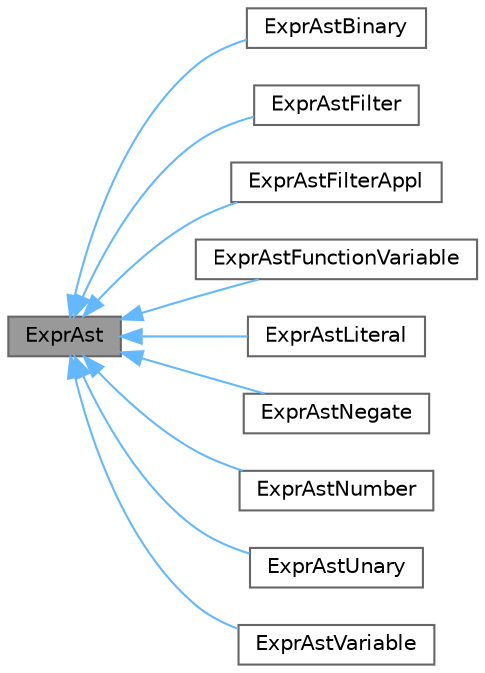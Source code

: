 digraph "ExprAst"
{
 // INTERACTIVE_SVG=YES
 // LATEX_PDF_SIZE
  bgcolor="transparent";
  edge [fontname=Helvetica,fontsize=10,labelfontname=Helvetica,labelfontsize=10];
  node [fontname=Helvetica,fontsize=10,shape=box,height=0.2,width=0.4];
  rankdir="LR";
  Node1 [id="Node000001",label="ExprAst",height=0.2,width=0.4,color="gray40", fillcolor="grey60", style="filled", fontcolor="black",tooltip="Base class for all nodes in the abstract syntax tree of an expression."];
  Node1 -> Node2 [id="edge1_Node000001_Node000002",dir="back",color="steelblue1",style="solid",tooltip=" "];
  Node2 [id="Node000002",label="ExprAstBinary",height=0.2,width=0.4,color="gray40", fillcolor="white", style="filled",URL="$dc/d11/class_expr_ast_binary.html",tooltip="Class representing a binary operator in the AST."];
  Node1 -> Node3 [id="edge2_Node000001_Node000003",dir="back",color="steelblue1",style="solid",tooltip=" "];
  Node3 [id="Node000003",label="ExprAstFilter",height=0.2,width=0.4,color="gray40", fillcolor="white", style="filled",URL="$d4/d32/class_expr_ast_filter.html",tooltip="Class representing a filter in the AST."];
  Node1 -> Node4 [id="edge3_Node000001_Node000004",dir="back",color="steelblue1",style="solid",tooltip=" "];
  Node4 [id="Node000004",label="ExprAstFilterAppl",height=0.2,width=0.4,color="gray40", fillcolor="white", style="filled",URL="$d3/dce/class_expr_ast_filter_appl.html",tooltip="Class representing a filter applied to an expression in the AST."];
  Node1 -> Node5 [id="edge4_Node000001_Node000005",dir="back",color="steelblue1",style="solid",tooltip=" "];
  Node5 [id="Node000005",label="ExprAstFunctionVariable",height=0.2,width=0.4,color="gray40", fillcolor="white", style="filled",URL="$d1/da7/class_expr_ast_function_variable.html",tooltip=" "];
  Node1 -> Node6 [id="edge5_Node000001_Node000006",dir="back",color="steelblue1",style="solid",tooltip=" "];
  Node6 [id="Node000006",label="ExprAstLiteral",height=0.2,width=0.4,color="gray40", fillcolor="white", style="filled",URL="$d0/d31/class_expr_ast_literal.html",tooltip="Class representing a string literal in the AST."];
  Node1 -> Node7 [id="edge6_Node000001_Node000007",dir="back",color="steelblue1",style="solid",tooltip=" "];
  Node7 [id="Node000007",label="ExprAstNegate",height=0.2,width=0.4,color="gray40", fillcolor="white", style="filled",URL="$d5/d4c/class_expr_ast_negate.html",tooltip="Class representing a negation (not) operator in the AST."];
  Node1 -> Node8 [id="edge7_Node000001_Node000008",dir="back",color="steelblue1",style="solid",tooltip=" "];
  Node8 [id="Node000008",label="ExprAstNumber",height=0.2,width=0.4,color="gray40", fillcolor="white", style="filled",URL="$de/d0a/class_expr_ast_number.html",tooltip="Class representing a number in the AST."];
  Node1 -> Node9 [id="edge8_Node000001_Node000009",dir="back",color="steelblue1",style="solid",tooltip=" "];
  Node9 [id="Node000009",label="ExprAstUnary",height=0.2,width=0.4,color="gray40", fillcolor="white", style="filled",URL="$dc/db5/class_expr_ast_unary.html",tooltip=" "];
  Node1 -> Node10 [id="edge9_Node000001_Node000010",dir="back",color="steelblue1",style="solid",tooltip=" "];
  Node10 [id="Node000010",label="ExprAstVariable",height=0.2,width=0.4,color="gray40", fillcolor="white", style="filled",URL="$de/dc0/class_expr_ast_variable.html",tooltip="Class representing a variable in the AST."];
}
